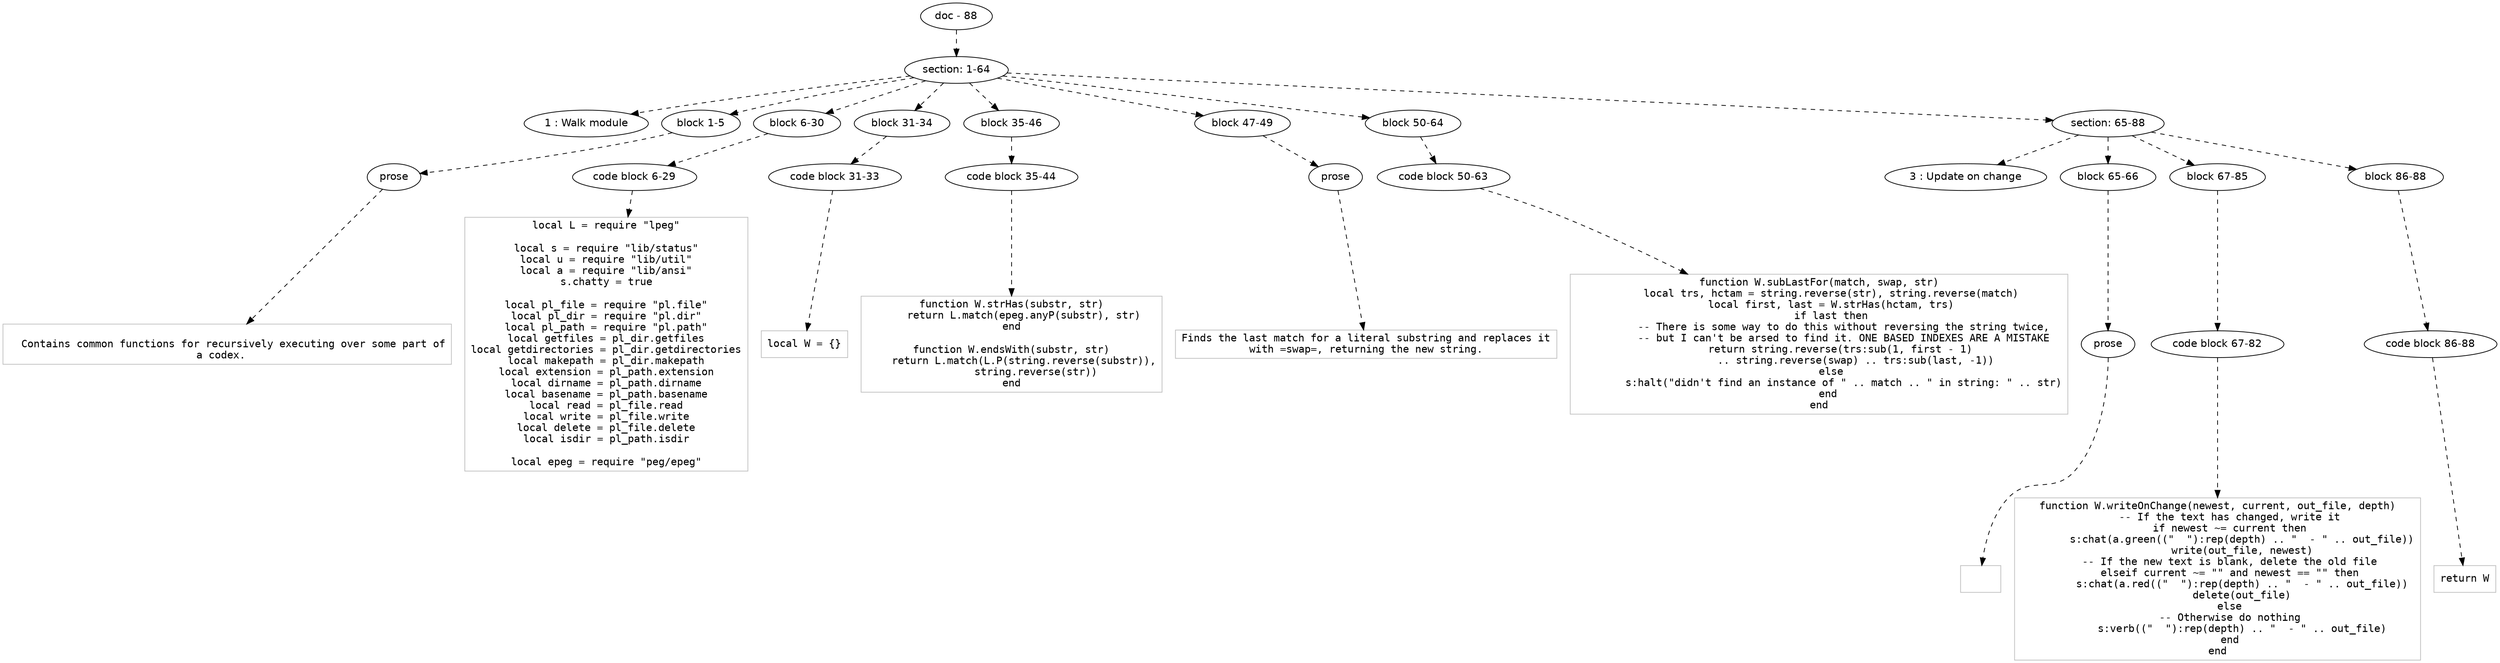 digraph hierarchy {

node [fontname=Helvetica]
edge [style=dashed]

doc_0 [label="doc - 88"]


doc_0 -> { section_1}
{rank=same; section_1}

section_1 [label="section: 1-64"]


section_1 -> { header_2 block_3 block_4 block_5 block_6 block_7 block_8 section_9}
{rank=same; header_2 block_3 block_4 block_5 block_6 block_7 block_8 section_9}

header_2 [label="1 : Walk module"]

block_3 [label="block 1-5"]

block_4 [label="block 6-30"]

block_5 [label="block 31-34"]

block_6 [label="block 35-46"]

block_7 [label="block 47-49"]

block_8 [label="block 50-64"]

section_9 [label="section: 65-88"]


block_3 -> { prose_10}
{rank=same; prose_10}

prose_10 [label="prose"]


prose_10 -> leaf_11
leaf_11  [color=Gray,shape=rectangle,fontname=Inconsolata,label="
  Contains common functions for recursively executing over some part of
a codex.  
"]
block_4 -> { codeblock_12}
{rank=same; codeblock_12}

codeblock_12 [label="code block 6-29"]


codeblock_12 -> leaf_13
leaf_13  [color=Gray,shape=rectangle,fontname=Inconsolata,label="local L = require \"lpeg\"

local s = require \"lib/status\"
local u = require \"lib/util\"
local a = require \"lib/ansi\"
s.chatty = true

local pl_file = require \"pl.file\"
local pl_dir = require \"pl.dir\"
local pl_path = require \"pl.path\"
local getfiles = pl_dir.getfiles
local getdirectories = pl_dir.getdirectories
local makepath = pl_dir.makepath
local extension = pl_path.extension
local dirname = pl_path.dirname
local basename = pl_path.basename
local read = pl_file.read
local write = pl_file.write
local delete = pl_file.delete
local isdir = pl_path.isdir

local epeg = require \"peg/epeg\""]
block_5 -> { codeblock_14}
{rank=same; codeblock_14}

codeblock_14 [label="code block 31-33"]


codeblock_14 -> leaf_15
leaf_15  [color=Gray,shape=rectangle,fontname=Inconsolata,label="local W = {}"]
block_6 -> { codeblock_16}
{rank=same; codeblock_16}

codeblock_16 [label="code block 35-44"]


codeblock_16 -> leaf_17
leaf_17  [color=Gray,shape=rectangle,fontname=Inconsolata,label="function W.strHas(substr, str)
    return L.match(epeg.anyP(substr), str)
end

function W.endsWith(substr, str)
    return L.match(L.P(string.reverse(substr)),
        string.reverse(str))
end"]
block_7 -> { prose_18}
{rank=same; prose_18}

prose_18 [label="prose"]


prose_18 -> leaf_19
leaf_19  [color=Gray,shape=rectangle,fontname=Inconsolata,label="Finds the last match for a literal substring and replaces it
with =swap=, returning the new string.
"]
block_8 -> { codeblock_20}
{rank=same; codeblock_20}

codeblock_20 [label="code block 50-63"]


codeblock_20 -> leaf_21
leaf_21  [color=Gray,shape=rectangle,fontname=Inconsolata,label="function W.subLastFor(match, swap, str)
    local trs, hctam = string.reverse(str), string.reverse(match)
    local first, last = W.strHas(hctam, trs)
    if last then
        -- There is some way to do this without reversing the string twice,
        -- but I can't be arsed to find it. ONE BASED INDEXES ARE A MISTAKE
        return string.reverse(trs:sub(1, first - 1) 
            .. string.reverse(swap) .. trs:sub(last, -1))
    else
        s:halt(\"didn't find an instance of \" .. match .. \" in string: \" .. str)
    end 
end"]
section_9 -> { header_22 block_23 block_24 block_25}
{rank=same; header_22 block_23 block_24 block_25}

header_22 [label="3 : Update on change"]

block_23 [label="block 65-66"]

block_24 [label="block 67-85"]

block_25 [label="block 86-88"]


block_23 -> { prose_26}
{rank=same; prose_26}

prose_26 [label="prose"]


prose_26 -> leaf_27
leaf_27  [color=Gray,shape=rectangle,fontname=Inconsolata,label=""]
block_24 -> { codeblock_28}
{rank=same; codeblock_28}

codeblock_28 [label="code block 67-82"]


codeblock_28 -> leaf_29
leaf_29  [color=Gray,shape=rectangle,fontname=Inconsolata,label="function W.writeOnChange(newest, current, out_file, depth)
    -- If the text has changed, write it
    if newest ~= current then
        s:chat(a.green((\"  \"):rep(depth) .. \"  - \" .. out_file))
        write(out_file, newest)
    -- If the new text is blank, delete the old file
    elseif current ~= \"\" and newest == \"\" then
        s:chat(a.red((\"  \"):rep(depth) .. \"  - \" .. out_file))
        delete(out_file)
    else
    -- Otherwise do nothing
        s:verb((\"  \"):rep(depth) .. \"  - \" .. out_file)
    end
end"]
block_25 -> { codeblock_30}
{rank=same; codeblock_30}

codeblock_30 [label="code block 86-88"]


codeblock_30 -> leaf_31
leaf_31  [color=Gray,shape=rectangle,fontname=Inconsolata,label="return W"]

}
